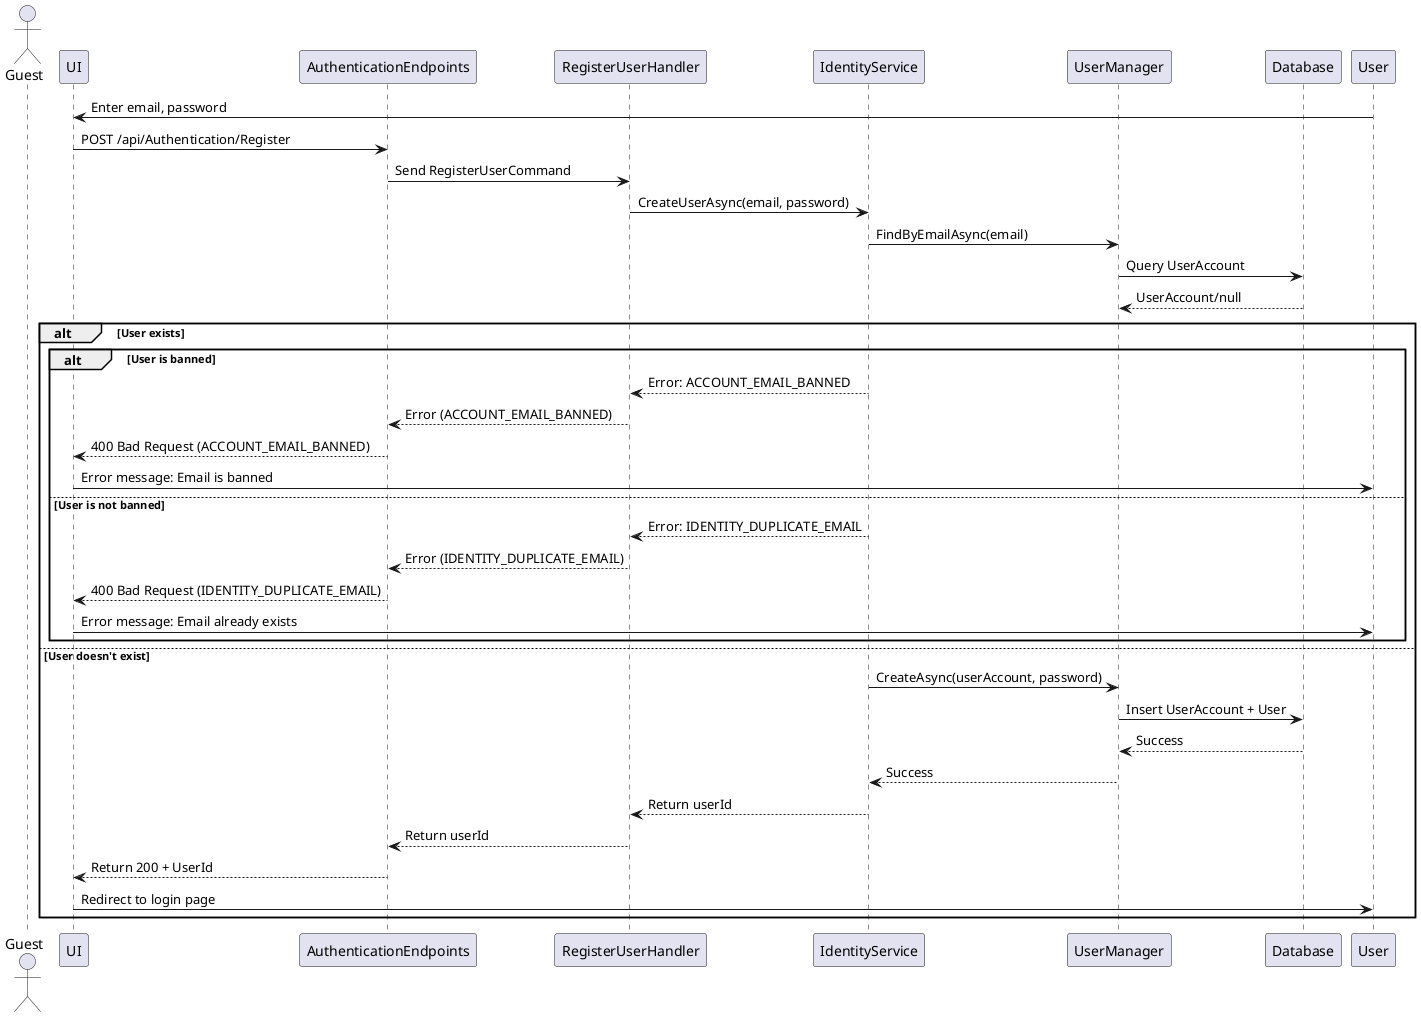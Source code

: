 @startuml
actor Guest
participant UI
participant AuthenticationEndpoints
participant RegisterUserHandler
participant IdentityService
participant UserManager
participant Database

User -> UI : Enter email, password
UI -> AuthenticationEndpoints : POST /api/Authentication/Register
AuthenticationEndpoints -> RegisterUserHandler : Send RegisterUserCommand
RegisterUserHandler -> IdentityService : CreateUserAsync(email, password)
IdentityService -> UserManager : FindByEmailAsync(email)
UserManager -> Database : Query UserAccount
Database --> UserManager : UserAccount/null
alt User exists
    alt User is banned
        IdentityService --> RegisterUserHandler : Error: ACCOUNT_EMAIL_BANNED
        RegisterUserHandler --> AuthenticationEndpoints : Error (ACCOUNT_EMAIL_BANNED)
        AuthenticationEndpoints --> UI : 400 Bad Request (ACCOUNT_EMAIL_BANNED)
        UI -> User : Error message: Email is banned
    else User is not banned
        IdentityService --> RegisterUserHandler : Error: IDENTITY_DUPLICATE_EMAIL
        RegisterUserHandler --> AuthenticationEndpoints : Error (IDENTITY_DUPLICATE_EMAIL)
        AuthenticationEndpoints --> UI : 400 Bad Request (IDENTITY_DUPLICATE_EMAIL)
        UI -> User : Error message: Email already exists
    end
else User doesn't exist
    IdentityService -> UserManager : CreateAsync(userAccount, password)
    UserManager -> Database : Insert UserAccount + User
    Database --> UserManager : Success
    UserManager --> IdentityService : Success
    IdentityService --> RegisterUserHandler : Return userId
    RegisterUserHandler --> AuthenticationEndpoints : Return userId
    AuthenticationEndpoints --> UI : Return 200 + UserId
    UI -> User : Redirect to login page
end
@enduml